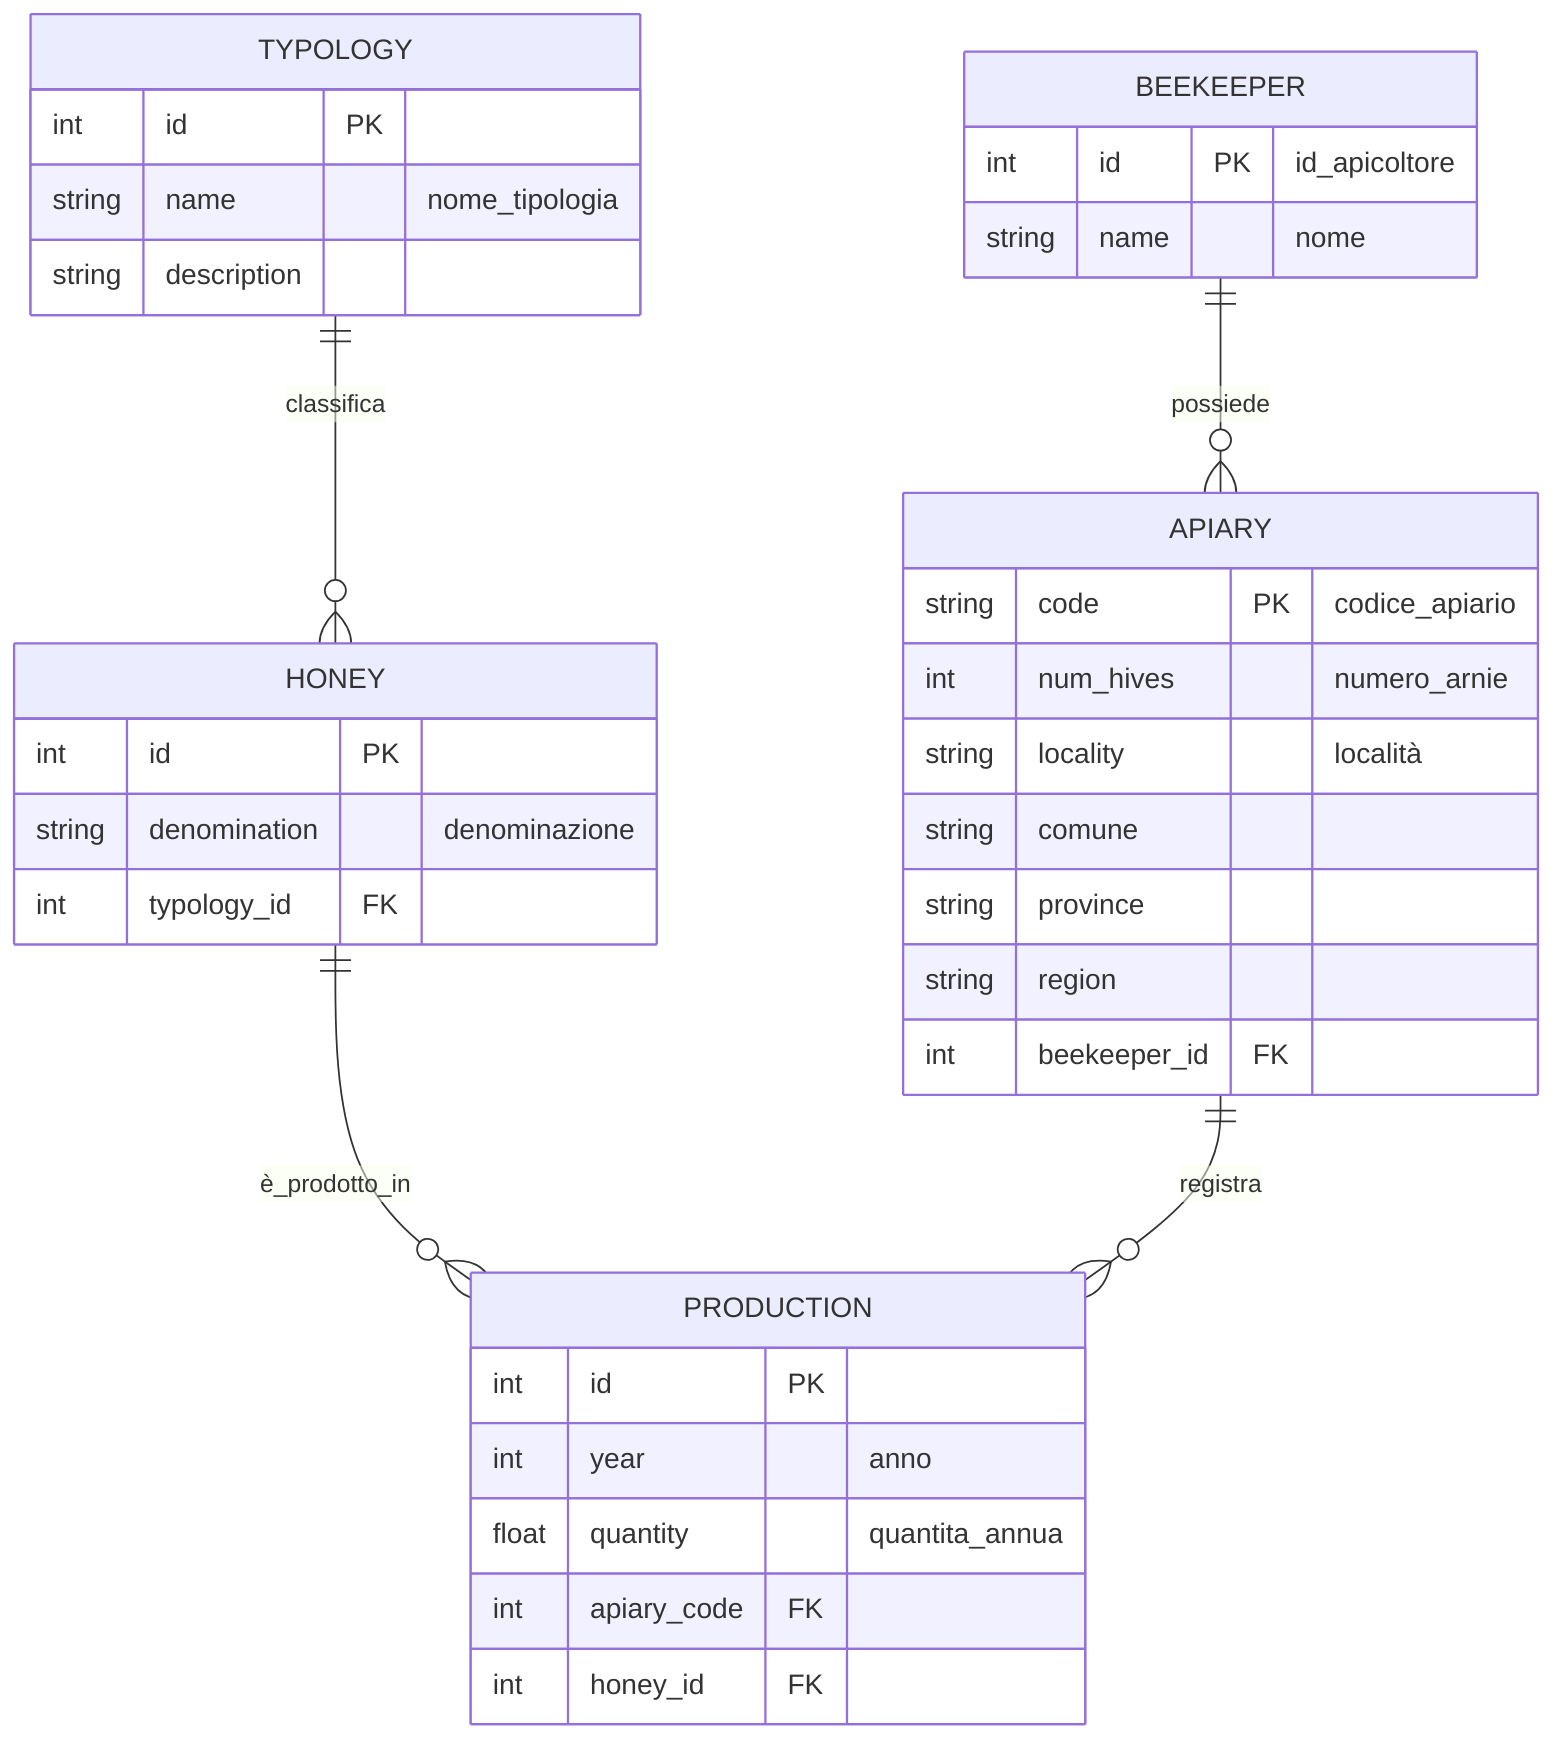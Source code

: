 erDiagram
    BEEKEEPER {
        int id PK "id_apicoltore"
        string name "nome"
    }

    TYPOLOGY {
        int id PK
        string name "nome_tipologia"
        string description
    }

    HONEY {
        int id PK
        string denomination "denominazione"
        int typology_id FK
    }

    APIARY {
        string code PK "codice_apiario"
        int num_hives "numero_arnie"
        string locality "località"
        string comune
        string province
        string region
        int beekeeper_id FK
    }

    PRODUCTION {
        int id PK
        int year "anno"
        float quantity "quantita_annua"
        int apiary_code FK
        int honey_id FK
    }

    %% Relationships
    BEEKEEPER ||--o{ APIARY : "possiede"
    TYPOLOGY ||--o{ HONEY : "classifica"
    HONEY ||--o{ PRODUCTION : "è_prodotto_in"
    APIARY ||--o{ PRODUCTION : "registra"